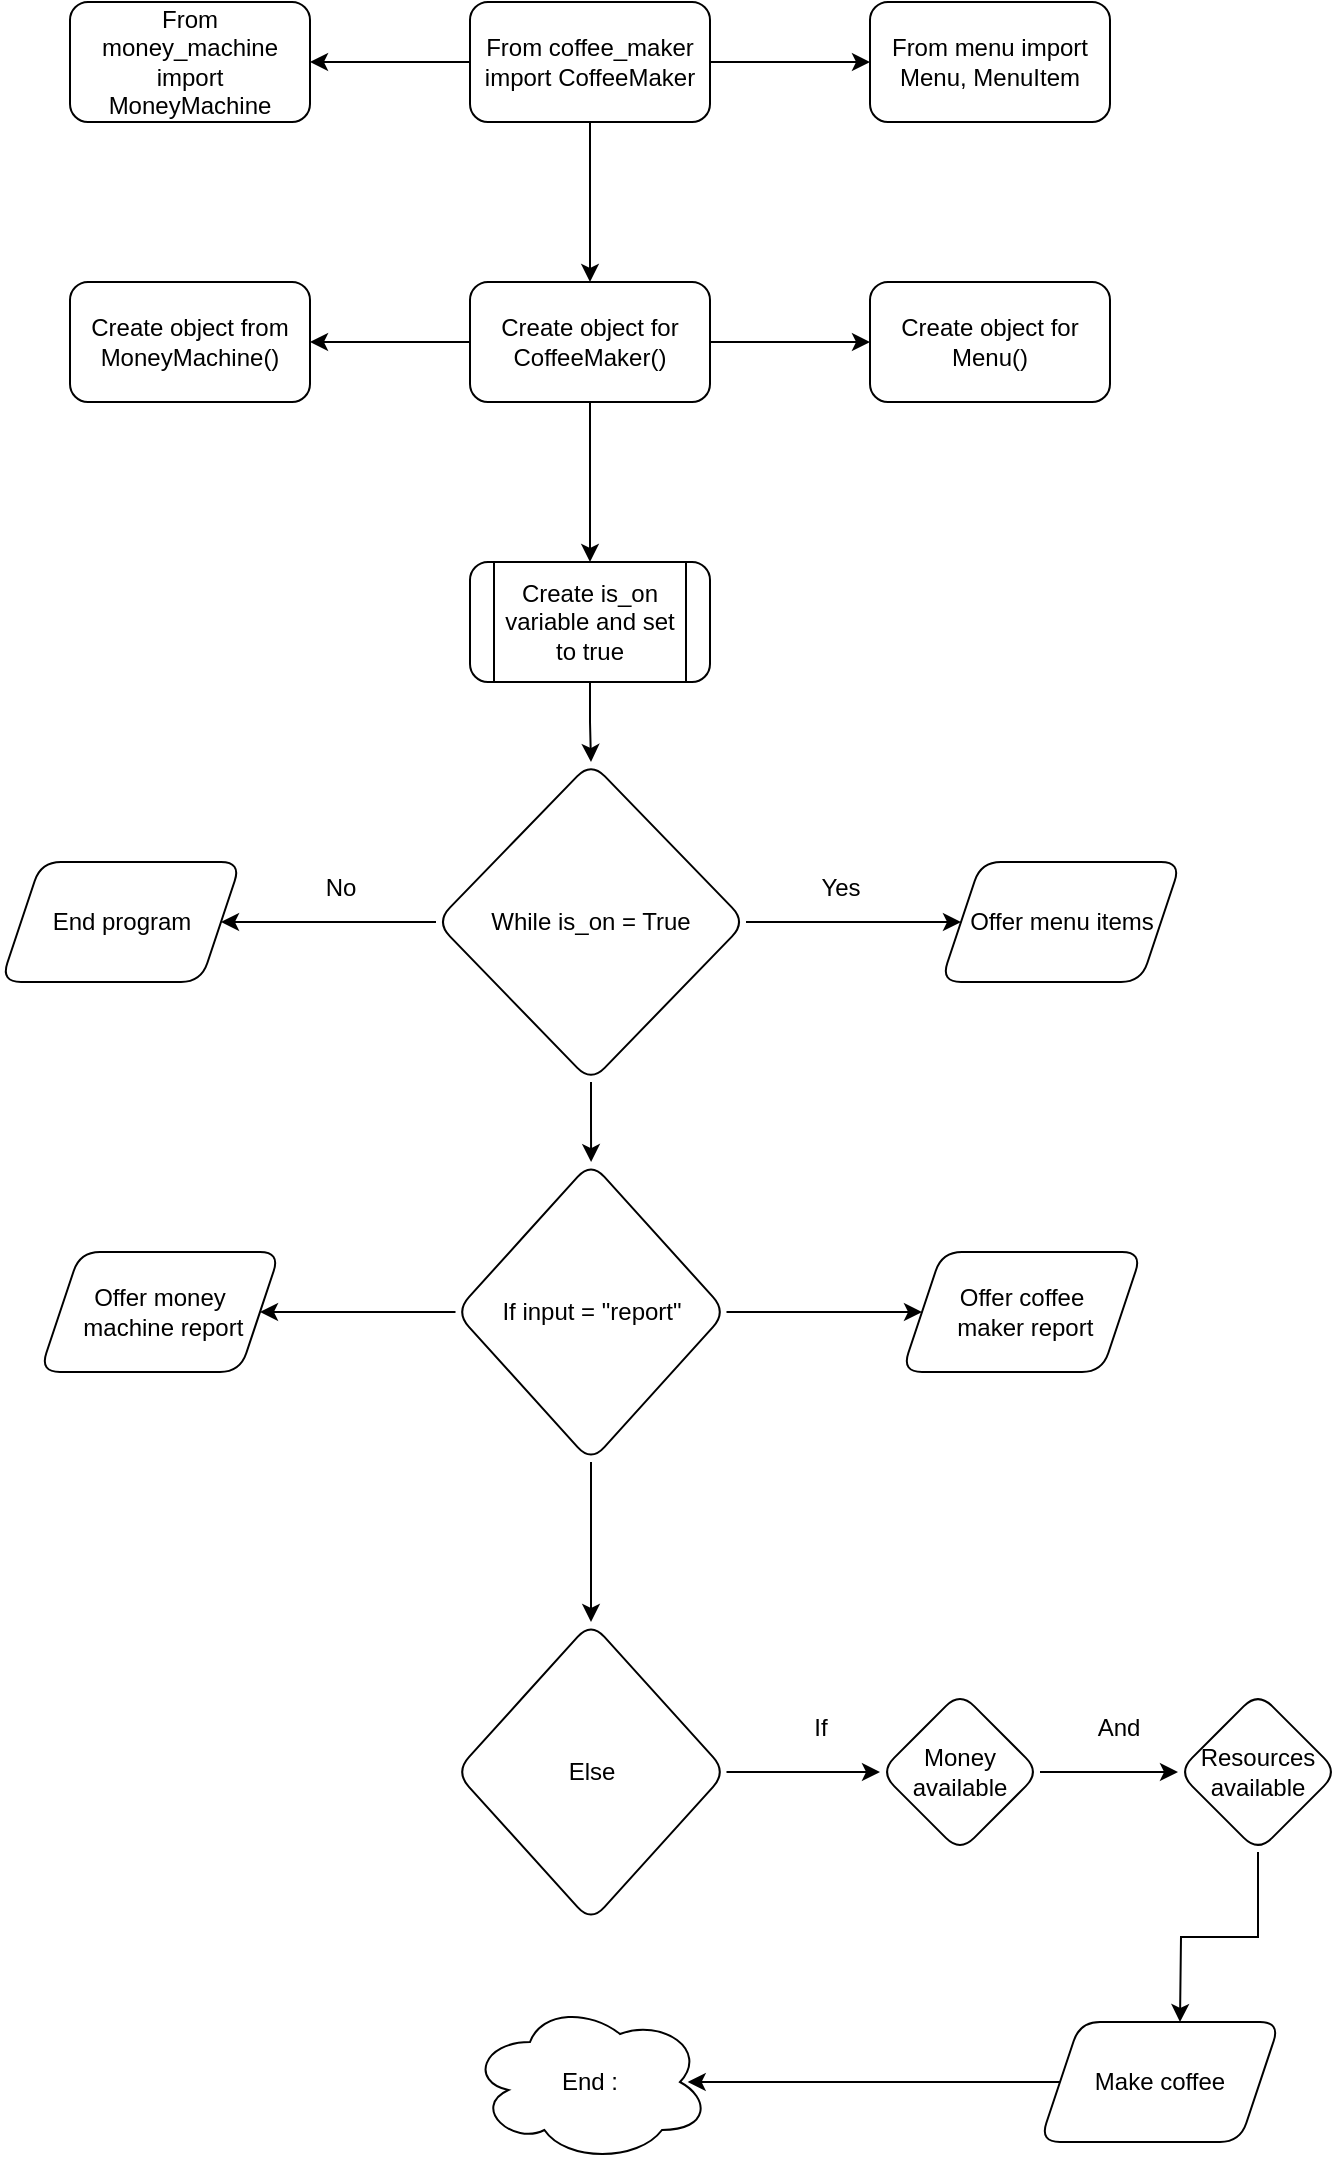 <mxfile version="24.8.6">
  <diagram name="Page-1" id="3yf-lj2kJcfVt5YnkAmP">
    <mxGraphModel dx="1185" dy="632" grid="1" gridSize="10" guides="1" tooltips="1" connect="1" arrows="1" fold="1" page="1" pageScale="1" pageWidth="850" pageHeight="1100" math="0" shadow="0">
      <root>
        <mxCell id="0" />
        <mxCell id="1" parent="0" />
        <mxCell id="NlupzZtL1dCH14fbyRT--5" value="" style="edgeStyle=orthogonalEdgeStyle;rounded=0;orthogonalLoop=1;jettySize=auto;html=1;" edge="1" parent="1" source="NlupzZtL1dCH14fbyRT--1" target="NlupzZtL1dCH14fbyRT--4">
          <mxGeometry relative="1" as="geometry" />
        </mxCell>
        <mxCell id="NlupzZtL1dCH14fbyRT--7" value="" style="edgeStyle=orthogonalEdgeStyle;rounded=0;orthogonalLoop=1;jettySize=auto;html=1;" edge="1" parent="1" source="NlupzZtL1dCH14fbyRT--1" target="NlupzZtL1dCH14fbyRT--6">
          <mxGeometry relative="1" as="geometry" />
        </mxCell>
        <mxCell id="NlupzZtL1dCH14fbyRT--9" value="" style="edgeStyle=orthogonalEdgeStyle;rounded=0;orthogonalLoop=1;jettySize=auto;html=1;" edge="1" parent="1" source="NlupzZtL1dCH14fbyRT--1" target="NlupzZtL1dCH14fbyRT--8">
          <mxGeometry relative="1" as="geometry" />
        </mxCell>
        <mxCell id="NlupzZtL1dCH14fbyRT--1" value="From coffee_maker import CoffeeMaker" style="rounded=1;whiteSpace=wrap;html=1;" vertex="1" parent="1">
          <mxGeometry x="365" y="20" width="120" height="60" as="geometry" />
        </mxCell>
        <mxCell id="NlupzZtL1dCH14fbyRT--4" value="From menu import Menu, MenuItem" style="whiteSpace=wrap;html=1;rounded=1;" vertex="1" parent="1">
          <mxGeometry x="565" y="20" width="120" height="60" as="geometry" />
        </mxCell>
        <mxCell id="NlupzZtL1dCH14fbyRT--6" value="&lt;div&gt;From money_machine import MoneyMachine&lt;br&gt;&lt;/div&gt;" style="whiteSpace=wrap;html=1;rounded=1;" vertex="1" parent="1">
          <mxGeometry x="165" y="20" width="120" height="60" as="geometry" />
        </mxCell>
        <mxCell id="NlupzZtL1dCH14fbyRT--11" value="" style="edgeStyle=orthogonalEdgeStyle;rounded=0;orthogonalLoop=1;jettySize=auto;html=1;" edge="1" parent="1" source="NlupzZtL1dCH14fbyRT--8" target="NlupzZtL1dCH14fbyRT--10">
          <mxGeometry relative="1" as="geometry" />
        </mxCell>
        <mxCell id="NlupzZtL1dCH14fbyRT--13" value="" style="edgeStyle=orthogonalEdgeStyle;rounded=0;orthogonalLoop=1;jettySize=auto;html=1;" edge="1" parent="1" source="NlupzZtL1dCH14fbyRT--8" target="NlupzZtL1dCH14fbyRT--12">
          <mxGeometry relative="1" as="geometry" />
        </mxCell>
        <mxCell id="NlupzZtL1dCH14fbyRT--15" value="" style="edgeStyle=orthogonalEdgeStyle;rounded=0;orthogonalLoop=1;jettySize=auto;html=1;" edge="1" parent="1" source="NlupzZtL1dCH14fbyRT--8" target="NlupzZtL1dCH14fbyRT--14">
          <mxGeometry relative="1" as="geometry" />
        </mxCell>
        <mxCell id="NlupzZtL1dCH14fbyRT--8" value="Create object for CoffeeMaker()" style="whiteSpace=wrap;html=1;rounded=1;" vertex="1" parent="1">
          <mxGeometry x="365" y="160" width="120" height="60" as="geometry" />
        </mxCell>
        <mxCell id="NlupzZtL1dCH14fbyRT--10" value="Create object for Menu()" style="whiteSpace=wrap;html=1;rounded=1;" vertex="1" parent="1">
          <mxGeometry x="565" y="160" width="120" height="60" as="geometry" />
        </mxCell>
        <mxCell id="NlupzZtL1dCH14fbyRT--12" value="Create object from MoneyMachine()" style="whiteSpace=wrap;html=1;rounded=1;" vertex="1" parent="1">
          <mxGeometry x="165" y="160" width="120" height="60" as="geometry" />
        </mxCell>
        <mxCell id="NlupzZtL1dCH14fbyRT--21" value="" style="edgeStyle=orthogonalEdgeStyle;rounded=0;orthogonalLoop=1;jettySize=auto;html=1;" edge="1" parent="1" source="NlupzZtL1dCH14fbyRT--14" target="NlupzZtL1dCH14fbyRT--20">
          <mxGeometry relative="1" as="geometry" />
        </mxCell>
        <mxCell id="NlupzZtL1dCH14fbyRT--14" value="Create is_on variable and set to true" style="shape=process;whiteSpace=wrap;html=1;backgroundOutline=1;rounded=1;" vertex="1" parent="1">
          <mxGeometry x="365" y="300" width="120" height="60" as="geometry" />
        </mxCell>
        <mxCell id="NlupzZtL1dCH14fbyRT--25" value="" style="edgeStyle=orthogonalEdgeStyle;rounded=0;orthogonalLoop=1;jettySize=auto;html=1;" edge="1" parent="1" source="NlupzZtL1dCH14fbyRT--20" target="NlupzZtL1dCH14fbyRT--24">
          <mxGeometry relative="1" as="geometry" />
        </mxCell>
        <mxCell id="NlupzZtL1dCH14fbyRT--28" value="" style="edgeStyle=orthogonalEdgeStyle;rounded=0;orthogonalLoop=1;jettySize=auto;html=1;" edge="1" parent="1" source="NlupzZtL1dCH14fbyRT--20" target="NlupzZtL1dCH14fbyRT--27">
          <mxGeometry relative="1" as="geometry" />
        </mxCell>
        <mxCell id="NlupzZtL1dCH14fbyRT--31" value="" style="edgeStyle=orthogonalEdgeStyle;rounded=0;orthogonalLoop=1;jettySize=auto;html=1;" edge="1" parent="1" source="NlupzZtL1dCH14fbyRT--20" target="NlupzZtL1dCH14fbyRT--30">
          <mxGeometry relative="1" as="geometry" />
        </mxCell>
        <mxCell id="NlupzZtL1dCH14fbyRT--20" value="While is_on = True" style="rhombus;whiteSpace=wrap;html=1;rounded=1;" vertex="1" parent="1">
          <mxGeometry x="348" y="400" width="155" height="160" as="geometry" />
        </mxCell>
        <mxCell id="NlupzZtL1dCH14fbyRT--24" value="Offer menu items" style="shape=parallelogram;perimeter=parallelogramPerimeter;whiteSpace=wrap;html=1;fixedSize=1;rounded=1;" vertex="1" parent="1">
          <mxGeometry x="600.5" y="450" width="120" height="60" as="geometry" />
        </mxCell>
        <mxCell id="NlupzZtL1dCH14fbyRT--26" value="Yes" style="text;html=1;align=center;verticalAlign=middle;resizable=0;points=[];autosize=1;strokeColor=none;fillColor=none;" vertex="1" parent="1">
          <mxGeometry x="530" y="448" width="40" height="30" as="geometry" />
        </mxCell>
        <mxCell id="NlupzZtL1dCH14fbyRT--27" value="End program" style="shape=parallelogram;perimeter=parallelogramPerimeter;whiteSpace=wrap;html=1;fixedSize=1;rounded=1;" vertex="1" parent="1">
          <mxGeometry x="130.5" y="450" width="120" height="60" as="geometry" />
        </mxCell>
        <mxCell id="NlupzZtL1dCH14fbyRT--29" value="No" style="text;html=1;align=center;verticalAlign=middle;resizable=0;points=[];autosize=1;strokeColor=none;fillColor=none;" vertex="1" parent="1">
          <mxGeometry x="280" y="448" width="40" height="30" as="geometry" />
        </mxCell>
        <mxCell id="NlupzZtL1dCH14fbyRT--33" value="" style="edgeStyle=orthogonalEdgeStyle;rounded=0;orthogonalLoop=1;jettySize=auto;html=1;" edge="1" parent="1" source="NlupzZtL1dCH14fbyRT--30" target="NlupzZtL1dCH14fbyRT--32">
          <mxGeometry relative="1" as="geometry" />
        </mxCell>
        <mxCell id="NlupzZtL1dCH14fbyRT--35" value="" style="edgeStyle=orthogonalEdgeStyle;rounded=0;orthogonalLoop=1;jettySize=auto;html=1;" edge="1" parent="1" source="NlupzZtL1dCH14fbyRT--30" target="NlupzZtL1dCH14fbyRT--34">
          <mxGeometry relative="1" as="geometry" />
        </mxCell>
        <mxCell id="NlupzZtL1dCH14fbyRT--37" value="" style="edgeStyle=orthogonalEdgeStyle;rounded=0;orthogonalLoop=1;jettySize=auto;html=1;" edge="1" parent="1" source="NlupzZtL1dCH14fbyRT--30" target="NlupzZtL1dCH14fbyRT--36">
          <mxGeometry relative="1" as="geometry" />
        </mxCell>
        <mxCell id="NlupzZtL1dCH14fbyRT--30" value="If input = &quot;report&quot;" style="rhombus;whiteSpace=wrap;html=1;rounded=1;" vertex="1" parent="1">
          <mxGeometry x="357.75" y="600" width="135.5" height="150" as="geometry" />
        </mxCell>
        <mxCell id="NlupzZtL1dCH14fbyRT--32" value="&lt;div&gt;Offer coffee&lt;/div&gt;&lt;div&gt;&amp;nbsp;maker report&lt;/div&gt;" style="shape=parallelogram;perimeter=parallelogramPerimeter;whiteSpace=wrap;html=1;fixedSize=1;rounded=1;" vertex="1" parent="1">
          <mxGeometry x="581" y="645" width="120" height="60" as="geometry" />
        </mxCell>
        <mxCell id="NlupzZtL1dCH14fbyRT--34" value="&lt;div&gt;Offer money&lt;/div&gt;&lt;div&gt;&amp;nbsp;machine report&lt;/div&gt;" style="shape=parallelogram;perimeter=parallelogramPerimeter;whiteSpace=wrap;html=1;fixedSize=1;rounded=1;" vertex="1" parent="1">
          <mxGeometry x="150" y="645" width="120" height="60" as="geometry" />
        </mxCell>
        <mxCell id="NlupzZtL1dCH14fbyRT--39" value="" style="edgeStyle=orthogonalEdgeStyle;rounded=0;orthogonalLoop=1;jettySize=auto;html=1;" edge="1" parent="1" source="NlupzZtL1dCH14fbyRT--36" target="NlupzZtL1dCH14fbyRT--38">
          <mxGeometry relative="1" as="geometry" />
        </mxCell>
        <mxCell id="NlupzZtL1dCH14fbyRT--36" value="&lt;div&gt;Else&lt;/div&gt;" style="rhombus;whiteSpace=wrap;html=1;rounded=1;" vertex="1" parent="1">
          <mxGeometry x="357.75" y="830" width="135.5" height="150" as="geometry" />
        </mxCell>
        <mxCell id="NlupzZtL1dCH14fbyRT--43" value="" style="edgeStyle=orthogonalEdgeStyle;rounded=0;orthogonalLoop=1;jettySize=auto;html=1;" edge="1" parent="1" source="NlupzZtL1dCH14fbyRT--38" target="NlupzZtL1dCH14fbyRT--42">
          <mxGeometry relative="1" as="geometry" />
        </mxCell>
        <mxCell id="NlupzZtL1dCH14fbyRT--38" value="Money available" style="rhombus;whiteSpace=wrap;html=1;rounded=1;" vertex="1" parent="1">
          <mxGeometry x="570" y="865" width="80" height="80" as="geometry" />
        </mxCell>
        <mxCell id="NlupzZtL1dCH14fbyRT--41" value="If" style="text;html=1;align=center;verticalAlign=middle;resizable=0;points=[];autosize=1;strokeColor=none;fillColor=none;" vertex="1" parent="1">
          <mxGeometry x="525" y="868" width="30" height="30" as="geometry" />
        </mxCell>
        <mxCell id="NlupzZtL1dCH14fbyRT--53" value="" style="edgeStyle=orthogonalEdgeStyle;rounded=0;orthogonalLoop=1;jettySize=auto;html=1;movable=1;resizable=1;rotatable=1;deletable=1;editable=1;locked=0;connectable=1;" edge="1" parent="1" source="NlupzZtL1dCH14fbyRT--42">
          <mxGeometry relative="1" as="geometry">
            <mxPoint x="720" y="1030" as="targetPoint" />
          </mxGeometry>
        </mxCell>
        <mxCell id="NlupzZtL1dCH14fbyRT--42" value="Resources available" style="rhombus;whiteSpace=wrap;html=1;rounded=1;" vertex="1" parent="1">
          <mxGeometry x="719" y="865" width="80" height="80" as="geometry" />
        </mxCell>
        <mxCell id="NlupzZtL1dCH14fbyRT--44" value="And" style="text;html=1;align=center;verticalAlign=middle;resizable=0;points=[];autosize=1;strokeColor=none;fillColor=none;" vertex="1" parent="1">
          <mxGeometry x="669" y="868" width="40" height="30" as="geometry" />
        </mxCell>
        <mxCell id="NlupzZtL1dCH14fbyRT--50" value="" style="edgeStyle=orthogonalEdgeStyle;rounded=0;orthogonalLoop=1;jettySize=auto;html=1;entryX=0.907;entryY=0.5;entryDx=0;entryDy=0;entryPerimeter=0;" edge="1" parent="1" source="NlupzZtL1dCH14fbyRT--45" target="NlupzZtL1dCH14fbyRT--49">
          <mxGeometry relative="1" as="geometry">
            <mxPoint x="570" y="1060" as="targetPoint" />
          </mxGeometry>
        </mxCell>
        <mxCell id="NlupzZtL1dCH14fbyRT--45" value="Make coffee" style="shape=parallelogram;perimeter=parallelogramPerimeter;whiteSpace=wrap;html=1;fixedSize=1;rounded=1;" vertex="1" parent="1">
          <mxGeometry x="650" y="1030" width="120" height="60" as="geometry" />
        </mxCell>
        <mxCell id="NlupzZtL1dCH14fbyRT--49" value="End :" style="ellipse;shape=cloud;whiteSpace=wrap;html=1;rounded=1;" vertex="1" parent="1">
          <mxGeometry x="365" y="1020" width="120" height="80" as="geometry" />
        </mxCell>
      </root>
    </mxGraphModel>
  </diagram>
</mxfile>

